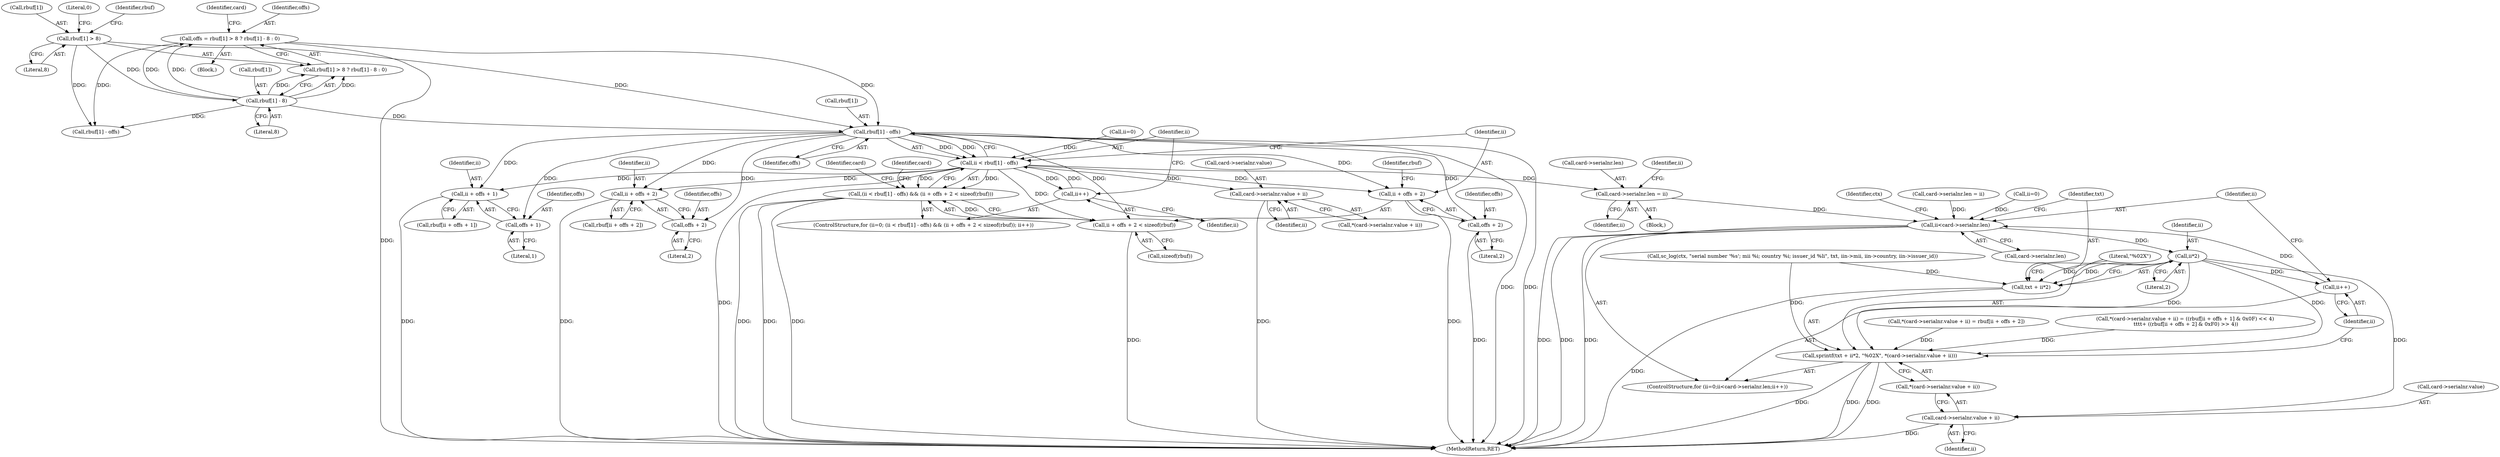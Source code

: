 digraph "0_OpenSC_8fe377e93b4b56060e5bbfb6f3142ceaeca744fa_10@array" {
"1000321" [label="(Call,rbuf[1] - offs)"];
"1000301" [label="(Call,rbuf[1] - 8)"];
"1000296" [label="(Call,rbuf[1] > 8)"];
"1000293" [label="(Call,offs = rbuf[1] > 8 ? rbuf[1] - 8 : 0)"];
"1000319" [label="(Call,ii < rbuf[1] - offs)"];
"1000318" [label="(Call,(ii < rbuf[1] - offs) && (ii + offs + 2 < sizeof(rbuf)))"];
"1000326" [label="(Call,ii + offs + 2 < sizeof(rbuf))"];
"1000327" [label="(Call,ii + offs + 2)"];
"1000334" [label="(Call,ii++)"];
"1000338" [label="(Call,card->serialnr.value + ii)"];
"1000350" [label="(Call,ii + offs + 1)"];
"1000361" [label="(Call,ii + offs + 2)"];
"1000368" [label="(Call,card->serialnr.len = ii)"];
"1000420" [label="(Call,ii<card->serialnr.len)"];
"1000432" [label="(Call,ii*2)"];
"1000427" [label="(Call,ii++)"];
"1000429" [label="(Call,sprintf(txt + ii*2, \"%02X\", *(card->serialnr.value + ii)))"];
"1000430" [label="(Call,txt + ii*2)"];
"1000437" [label="(Call,card->serialnr.value + ii)"];
"1000329" [label="(Call,offs + 2)"];
"1000352" [label="(Call,offs + 1)"];
"1000363" [label="(Call,offs + 2)"];
"1000339" [label="(Call,card->serialnr.value)"];
"1000429" [label="(Call,sprintf(txt + ii*2, \"%02X\", *(card->serialnr.value + ii)))"];
"1000374" [label="(Identifier,ii)"];
"1000329" [label="(Call,offs + 2)"];
"1000432" [label="(Call,ii*2)"];
"1000302" [label="(Call,rbuf[1])"];
"1000445" [label="(Identifier,ctx)"];
"1000406" [label="(Call,card->serialnr.len = ii)"];
"1000314" [label="(ControlStructure,for (ii=0; (ii < rbuf[1] - offs) && (ii + offs + 2 < sizeof(rbuf)); ii++))"];
"1000430" [label="(Call,txt + ii*2)"];
"1000390" [label="(Call,*(card->serialnr.value + ii) = rbuf[ii + offs + 2])"];
"1000473" [label="(MethodReturn,RET)"];
"1000326" [label="(Call,ii + offs + 2 < sizeof(rbuf))"];
"1000437" [label="(Call,card->serialnr.value + ii)"];
"1000420" [label="(Call,ii<card->serialnr.len)"];
"1000330" [label="(Identifier,offs)"];
"1000365" [label="(Literal,2)"];
"1000338" [label="(Call,card->serialnr.value + ii)"];
"1000369" [label="(Call,card->serialnr.len)"];
"1000428" [label="(Identifier,ii)"];
"1000418" [label="(Identifier,ii)"];
"1000435" [label="(Literal,\"%02X\")"];
"1000293" [label="(Call,offs = rbuf[1] > 8 ? rbuf[1] - 8 : 0)"];
"1000306" [label="(Literal,0)"];
"1000333" [label="(Identifier,rbuf)"];
"1000431" [label="(Identifier,txt)"];
"1000427" [label="(Call,ii++)"];
"1000332" [label="(Call,sizeof(rbuf))"];
"1000417" [label="(Call,ii=0)"];
"1000331" [label="(Literal,2)"];
"1000328" [label="(Identifier,ii)"];
"1000295" [label="(Call,rbuf[1] > 8 ? rbuf[1] - 8 : 0)"];
"1000421" [label="(Identifier,ii)"];
"1000341" [label="(Identifier,card)"];
"1000371" [label="(Identifier,card)"];
"1000318" [label="(Call,(ii < rbuf[1] - offs) && (ii + offs + 2 < sizeof(rbuf)))"];
"1000337" [label="(Call,*(card->serialnr.value + ii))"];
"1000350" [label="(Call,ii + offs + 1)"];
"1000354" [label="(Literal,1)"];
"1000294" [label="(Identifier,offs)"];
"1000303" [label="(Identifier,rbuf)"];
"1000297" [label="(Call,rbuf[1])"];
"1000310" [label="(Identifier,card)"];
"1000321" [label="(Call,rbuf[1] - offs)"];
"1000334" [label="(Call,ii++)"];
"1000433" [label="(Identifier,ii)"];
"1000322" [label="(Call,rbuf[1])"];
"1000443" [label="(Identifier,ii)"];
"1000348" [label="(Call,rbuf[ii + offs + 1])"];
"1000351" [label="(Identifier,ii)"];
"1000105" [label="(Block,)"];
"1000359" [label="(Call,rbuf[ii + offs + 2])"];
"1000444" [label="(Call,sc_log(ctx, \"serial number '%s'; mii %i; country %i; issuer_id %li\", txt, iin->mii, iin->country, iin->issuer_id))"];
"1000336" [label="(Call,*(card->serialnr.value + ii) = ((rbuf[ii + offs + 1] & 0x0F) << 4)\n \t\t\t\t+ ((rbuf[ii + offs + 2] & 0xF0) >> 4))"];
"1000301" [label="(Call,rbuf[1] - 8)"];
"1000335" [label="(Identifier,ii)"];
"1000313" [label="(Block,)"];
"1000364" [label="(Identifier,offs)"];
"1000315" [label="(Call,ii=0)"];
"1000296" [label="(Call,rbuf[1] > 8)"];
"1000325" [label="(Identifier,offs)"];
"1000327" [label="(Call,ii + offs + 2)"];
"1000416" [label="(ControlStructure,for (ii=0;ii<card->serialnr.len;ii++))"];
"1000300" [label="(Literal,8)"];
"1000319" [label="(Call,ii < rbuf[1] - offs)"];
"1000422" [label="(Call,card->serialnr.len)"];
"1000352" [label="(Call,offs + 1)"];
"1000438" [label="(Call,card->serialnr.value)"];
"1000383" [label="(Call,rbuf[1] - offs)"];
"1000361" [label="(Call,ii + offs + 2)"];
"1000368" [label="(Call,card->serialnr.len = ii)"];
"1000362" [label="(Identifier,ii)"];
"1000305" [label="(Literal,8)"];
"1000434" [label="(Literal,2)"];
"1000344" [label="(Identifier,ii)"];
"1000436" [label="(Call,*(card->serialnr.value + ii))"];
"1000363" [label="(Call,offs + 2)"];
"1000320" [label="(Identifier,ii)"];
"1000353" [label="(Identifier,offs)"];
"1000321" -> "1000319"  [label="AST: "];
"1000321" -> "1000325"  [label="CFG: "];
"1000322" -> "1000321"  [label="AST: "];
"1000325" -> "1000321"  [label="AST: "];
"1000319" -> "1000321"  [label="CFG: "];
"1000321" -> "1000473"  [label="DDG: "];
"1000321" -> "1000473"  [label="DDG: "];
"1000321" -> "1000319"  [label="DDG: "];
"1000321" -> "1000319"  [label="DDG: "];
"1000301" -> "1000321"  [label="DDG: "];
"1000296" -> "1000321"  [label="DDG: "];
"1000293" -> "1000321"  [label="DDG: "];
"1000321" -> "1000326"  [label="DDG: "];
"1000321" -> "1000327"  [label="DDG: "];
"1000321" -> "1000329"  [label="DDG: "];
"1000321" -> "1000350"  [label="DDG: "];
"1000321" -> "1000352"  [label="DDG: "];
"1000321" -> "1000361"  [label="DDG: "];
"1000321" -> "1000363"  [label="DDG: "];
"1000301" -> "1000295"  [label="AST: "];
"1000301" -> "1000305"  [label="CFG: "];
"1000302" -> "1000301"  [label="AST: "];
"1000305" -> "1000301"  [label="AST: "];
"1000295" -> "1000301"  [label="CFG: "];
"1000301" -> "1000293"  [label="DDG: "];
"1000301" -> "1000293"  [label="DDG: "];
"1000301" -> "1000295"  [label="DDG: "];
"1000301" -> "1000295"  [label="DDG: "];
"1000296" -> "1000301"  [label="DDG: "];
"1000301" -> "1000383"  [label="DDG: "];
"1000296" -> "1000295"  [label="AST: "];
"1000296" -> "1000300"  [label="CFG: "];
"1000297" -> "1000296"  [label="AST: "];
"1000300" -> "1000296"  [label="AST: "];
"1000303" -> "1000296"  [label="CFG: "];
"1000306" -> "1000296"  [label="CFG: "];
"1000296" -> "1000383"  [label="DDG: "];
"1000293" -> "1000105"  [label="AST: "];
"1000293" -> "1000295"  [label="CFG: "];
"1000294" -> "1000293"  [label="AST: "];
"1000295" -> "1000293"  [label="AST: "];
"1000310" -> "1000293"  [label="CFG: "];
"1000293" -> "1000473"  [label="DDG: "];
"1000293" -> "1000383"  [label="DDG: "];
"1000319" -> "1000318"  [label="AST: "];
"1000320" -> "1000319"  [label="AST: "];
"1000328" -> "1000319"  [label="CFG: "];
"1000318" -> "1000319"  [label="CFG: "];
"1000319" -> "1000473"  [label="DDG: "];
"1000319" -> "1000318"  [label="DDG: "];
"1000319" -> "1000318"  [label="DDG: "];
"1000315" -> "1000319"  [label="DDG: "];
"1000334" -> "1000319"  [label="DDG: "];
"1000319" -> "1000326"  [label="DDG: "];
"1000319" -> "1000327"  [label="DDG: "];
"1000319" -> "1000334"  [label="DDG: "];
"1000319" -> "1000338"  [label="DDG: "];
"1000319" -> "1000350"  [label="DDG: "];
"1000319" -> "1000361"  [label="DDG: "];
"1000319" -> "1000368"  [label="DDG: "];
"1000318" -> "1000314"  [label="AST: "];
"1000318" -> "1000326"  [label="CFG: "];
"1000326" -> "1000318"  [label="AST: "];
"1000341" -> "1000318"  [label="CFG: "];
"1000371" -> "1000318"  [label="CFG: "];
"1000318" -> "1000473"  [label="DDG: "];
"1000318" -> "1000473"  [label="DDG: "];
"1000318" -> "1000473"  [label="DDG: "];
"1000326" -> "1000318"  [label="DDG: "];
"1000326" -> "1000332"  [label="CFG: "];
"1000327" -> "1000326"  [label="AST: "];
"1000332" -> "1000326"  [label="AST: "];
"1000326" -> "1000473"  [label="DDG: "];
"1000327" -> "1000329"  [label="CFG: "];
"1000328" -> "1000327"  [label="AST: "];
"1000329" -> "1000327"  [label="AST: "];
"1000333" -> "1000327"  [label="CFG: "];
"1000327" -> "1000473"  [label="DDG: "];
"1000334" -> "1000314"  [label="AST: "];
"1000334" -> "1000335"  [label="CFG: "];
"1000335" -> "1000334"  [label="AST: "];
"1000320" -> "1000334"  [label="CFG: "];
"1000338" -> "1000337"  [label="AST: "];
"1000338" -> "1000344"  [label="CFG: "];
"1000339" -> "1000338"  [label="AST: "];
"1000344" -> "1000338"  [label="AST: "];
"1000337" -> "1000338"  [label="CFG: "];
"1000338" -> "1000473"  [label="DDG: "];
"1000350" -> "1000348"  [label="AST: "];
"1000350" -> "1000352"  [label="CFG: "];
"1000351" -> "1000350"  [label="AST: "];
"1000352" -> "1000350"  [label="AST: "];
"1000348" -> "1000350"  [label="CFG: "];
"1000350" -> "1000473"  [label="DDG: "];
"1000361" -> "1000359"  [label="AST: "];
"1000361" -> "1000363"  [label="CFG: "];
"1000362" -> "1000361"  [label="AST: "];
"1000363" -> "1000361"  [label="AST: "];
"1000359" -> "1000361"  [label="CFG: "];
"1000361" -> "1000473"  [label="DDG: "];
"1000368" -> "1000313"  [label="AST: "];
"1000368" -> "1000374"  [label="CFG: "];
"1000369" -> "1000368"  [label="AST: "];
"1000374" -> "1000368"  [label="AST: "];
"1000418" -> "1000368"  [label="CFG: "];
"1000368" -> "1000420"  [label="DDG: "];
"1000420" -> "1000416"  [label="AST: "];
"1000420" -> "1000422"  [label="CFG: "];
"1000421" -> "1000420"  [label="AST: "];
"1000422" -> "1000420"  [label="AST: "];
"1000431" -> "1000420"  [label="CFG: "];
"1000445" -> "1000420"  [label="CFG: "];
"1000420" -> "1000473"  [label="DDG: "];
"1000420" -> "1000473"  [label="DDG: "];
"1000420" -> "1000473"  [label="DDG: "];
"1000427" -> "1000420"  [label="DDG: "];
"1000417" -> "1000420"  [label="DDG: "];
"1000406" -> "1000420"  [label="DDG: "];
"1000420" -> "1000432"  [label="DDG: "];
"1000432" -> "1000430"  [label="AST: "];
"1000432" -> "1000434"  [label="CFG: "];
"1000433" -> "1000432"  [label="AST: "];
"1000434" -> "1000432"  [label="AST: "];
"1000430" -> "1000432"  [label="CFG: "];
"1000432" -> "1000427"  [label="DDG: "];
"1000432" -> "1000429"  [label="DDG: "];
"1000432" -> "1000429"  [label="DDG: "];
"1000432" -> "1000430"  [label="DDG: "];
"1000432" -> "1000430"  [label="DDG: "];
"1000432" -> "1000437"  [label="DDG: "];
"1000427" -> "1000416"  [label="AST: "];
"1000427" -> "1000428"  [label="CFG: "];
"1000428" -> "1000427"  [label="AST: "];
"1000421" -> "1000427"  [label="CFG: "];
"1000429" -> "1000416"  [label="AST: "];
"1000429" -> "1000436"  [label="CFG: "];
"1000430" -> "1000429"  [label="AST: "];
"1000435" -> "1000429"  [label="AST: "];
"1000436" -> "1000429"  [label="AST: "];
"1000428" -> "1000429"  [label="CFG: "];
"1000429" -> "1000473"  [label="DDG: "];
"1000429" -> "1000473"  [label="DDG: "];
"1000429" -> "1000473"  [label="DDG: "];
"1000444" -> "1000429"  [label="DDG: "];
"1000390" -> "1000429"  [label="DDG: "];
"1000336" -> "1000429"  [label="DDG: "];
"1000431" -> "1000430"  [label="AST: "];
"1000435" -> "1000430"  [label="CFG: "];
"1000430" -> "1000473"  [label="DDG: "];
"1000444" -> "1000430"  [label="DDG: "];
"1000437" -> "1000436"  [label="AST: "];
"1000437" -> "1000443"  [label="CFG: "];
"1000438" -> "1000437"  [label="AST: "];
"1000443" -> "1000437"  [label="AST: "];
"1000436" -> "1000437"  [label="CFG: "];
"1000437" -> "1000473"  [label="DDG: "];
"1000329" -> "1000331"  [label="CFG: "];
"1000330" -> "1000329"  [label="AST: "];
"1000331" -> "1000329"  [label="AST: "];
"1000329" -> "1000473"  [label="DDG: "];
"1000352" -> "1000354"  [label="CFG: "];
"1000353" -> "1000352"  [label="AST: "];
"1000354" -> "1000352"  [label="AST: "];
"1000363" -> "1000365"  [label="CFG: "];
"1000364" -> "1000363"  [label="AST: "];
"1000365" -> "1000363"  [label="AST: "];
}
